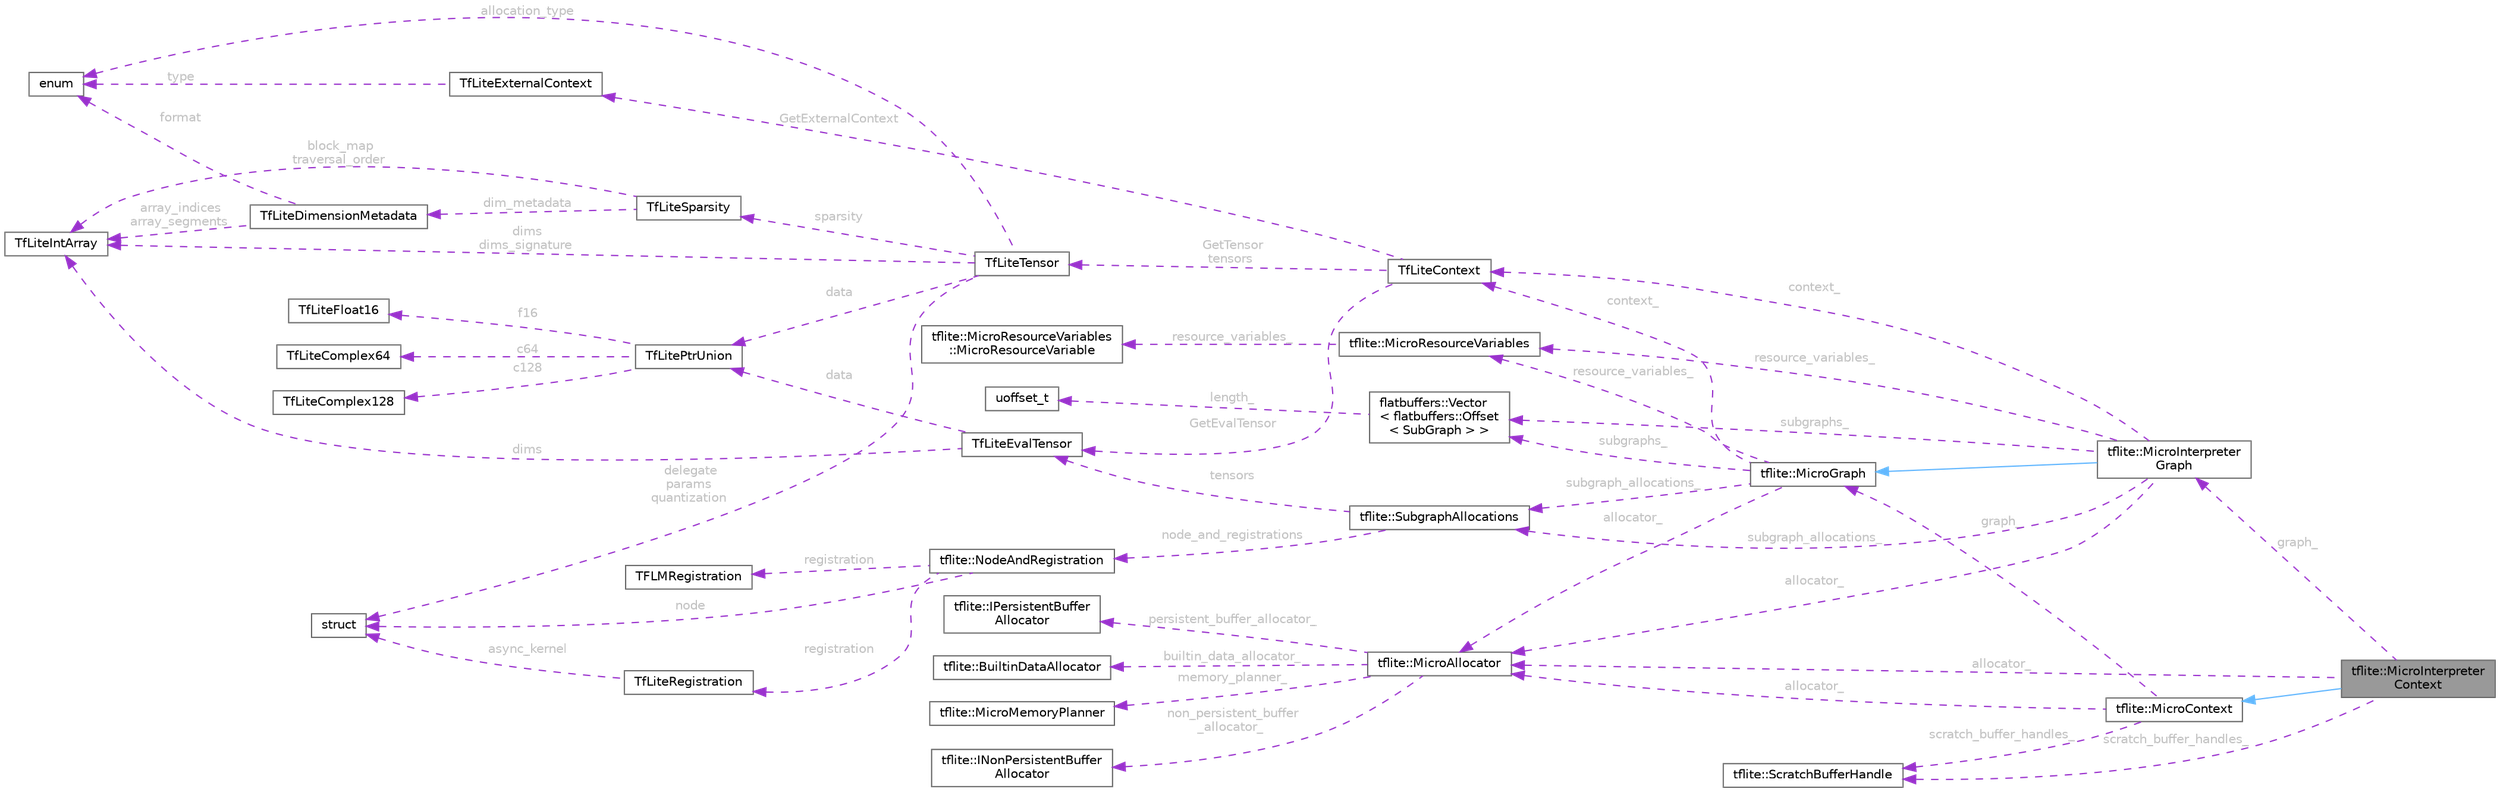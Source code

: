 digraph "tflite::MicroInterpreterContext"
{
 // LATEX_PDF_SIZE
  bgcolor="transparent";
  edge [fontname=Helvetica,fontsize=10,labelfontname=Helvetica,labelfontsize=10];
  node [fontname=Helvetica,fontsize=10,shape=box,height=0.2,width=0.4];
  rankdir="LR";
  Node1 [id="Node000001",label="tflite::MicroInterpreter\lContext",height=0.2,width=0.4,color="gray40", fillcolor="grey60", style="filled", fontcolor="black",tooltip=" "];
  Node2 -> Node1 [id="edge1_Node000001_Node000002",dir="back",color="steelblue1",style="solid",tooltip=" "];
  Node2 [id="Node000002",label="tflite::MicroContext",height=0.2,width=0.4,color="gray40", fillcolor="white", style="filled",URL="$classtflite_1_1_micro_context.html",tooltip=" "];
  Node3 -> Node2 [id="edge2_Node000002_Node000003",dir="back",color="darkorchid3",style="dashed",tooltip=" ",label=" allocator_",fontcolor="grey" ];
  Node3 [id="Node000003",label="tflite::MicroAllocator",height=0.2,width=0.4,color="gray40", fillcolor="white", style="filled",URL="$classtflite_1_1_micro_allocator.html",tooltip=" "];
  Node4 -> Node3 [id="edge3_Node000003_Node000004",dir="back",color="darkorchid3",style="dashed",tooltip=" ",label=" non_persistent_buffer\l_allocator_",fontcolor="grey" ];
  Node4 [id="Node000004",label="tflite::INonPersistentBuffer\lAllocator",height=0.2,width=0.4,color="gray40", fillcolor="white", style="filled",URL="$classtflite_1_1_i_non_persistent_buffer_allocator.html",tooltip=" "];
  Node5 -> Node3 [id="edge4_Node000003_Node000005",dir="back",color="darkorchid3",style="dashed",tooltip=" ",label=" persistent_buffer_allocator_",fontcolor="grey" ];
  Node5 [id="Node000005",label="tflite::IPersistentBuffer\lAllocator",height=0.2,width=0.4,color="gray40", fillcolor="white", style="filled",URL="$classtflite_1_1_i_persistent_buffer_allocator.html",tooltip=" "];
  Node6 -> Node3 [id="edge5_Node000003_Node000006",dir="back",color="darkorchid3",style="dashed",tooltip=" ",label=" builtin_data_allocator_",fontcolor="grey" ];
  Node6 [id="Node000006",label="tflite::BuiltinDataAllocator",height=0.2,width=0.4,color="gray40", fillcolor="white", style="filled",URL="$classtflite_1_1_builtin_data_allocator.html",tooltip=" "];
  Node7 -> Node3 [id="edge6_Node000003_Node000007",dir="back",color="darkorchid3",style="dashed",tooltip=" ",label=" memory_planner_",fontcolor="grey" ];
  Node7 [id="Node000007",label="tflite::MicroMemoryPlanner",height=0.2,width=0.4,color="gray40", fillcolor="white", style="filled",URL="$classtflite_1_1_micro_memory_planner.html",tooltip=" "];
  Node8 -> Node2 [id="edge7_Node000002_Node000008",dir="back",color="darkorchid3",style="dashed",tooltip=" ",label=" graph_",fontcolor="grey" ];
  Node8 [id="Node000008",label="tflite::MicroGraph",height=0.2,width=0.4,color="gray40", fillcolor="white", style="filled",URL="$classtflite_1_1_micro_graph.html",tooltip=" "];
  Node9 -> Node8 [id="edge8_Node000008_Node000009",dir="back",color="darkorchid3",style="dashed",tooltip=" ",label=" context_",fontcolor="grey" ];
  Node9 [id="Node000009",label="TfLiteContext",height=0.2,width=0.4,color="gray40", fillcolor="white", style="filled",URL="$struct_tf_lite_context.html",tooltip=" "];
  Node10 -> Node9 [id="edge9_Node000009_Node000010",dir="back",color="darkorchid3",style="dashed",tooltip=" ",label=" GetTensor\ntensors",fontcolor="grey" ];
  Node10 [id="Node000010",label="TfLiteTensor",height=0.2,width=0.4,color="gray40", fillcolor="white", style="filled",URL="$struct_tf_lite_tensor.html",tooltip=" "];
  Node11 -> Node10 [id="edge10_Node000010_Node000011",dir="back",color="darkorchid3",style="dashed",tooltip=" ",label=" data",fontcolor="grey" ];
  Node11 [id="Node000011",label="TfLitePtrUnion",height=0.2,width=0.4,color="gray40", fillcolor="white", style="filled",URL="$union_tf_lite_ptr_union.html",tooltip=" "];
  Node12 -> Node11 [id="edge11_Node000011_Node000012",dir="back",color="darkorchid3",style="dashed",tooltip=" ",label=" f16",fontcolor="grey" ];
  Node12 [id="Node000012",label="TfLiteFloat16",height=0.2,width=0.4,color="gray40", fillcolor="white", style="filled",URL="$struct_tf_lite_float16.html",tooltip="Half precision data type compatible with the C99 definition."];
  Node13 -> Node11 [id="edge12_Node000011_Node000013",dir="back",color="darkorchid3",style="dashed",tooltip=" ",label=" c64",fontcolor="grey" ];
  Node13 [id="Node000013",label="TfLiteComplex64",height=0.2,width=0.4,color="gray40", fillcolor="white", style="filled",URL="$struct_tf_lite_complex64.html",tooltip="Single-precision complex data type compatible with the C99 definition."];
  Node14 -> Node11 [id="edge13_Node000011_Node000014",dir="back",color="darkorchid3",style="dashed",tooltip=" ",label=" c128",fontcolor="grey" ];
  Node14 [id="Node000014",label="TfLiteComplex128",height=0.2,width=0.4,color="gray40", fillcolor="white", style="filled",URL="$struct_tf_lite_complex128.html",tooltip="Double-precision complex data type compatible with the C99 definition."];
  Node15 -> Node10 [id="edge14_Node000010_Node000015",dir="back",color="darkorchid3",style="dashed",tooltip=" ",label=" dims\ndims_signature",fontcolor="grey" ];
  Node15 [id="Node000015",label="TfLiteIntArray",height=0.2,width=0.4,color="gray40", fillcolor="white", style="filled",URL="$struct_tf_lite_int_array.html",tooltip=" "];
  Node16 -> Node10 [id="edge15_Node000010_Node000016",dir="back",color="darkorchid3",style="dashed",tooltip=" ",label=" delegate\nparams\nquantization",fontcolor="grey" ];
  Node16 [id="Node000016",label="struct",height=0.2,width=0.4,color="gray40", fillcolor="white", style="filled",tooltip=" "];
  Node17 -> Node10 [id="edge16_Node000010_Node000017",dir="back",color="darkorchid3",style="dashed",tooltip=" ",label=" allocation_type",fontcolor="grey" ];
  Node17 [id="Node000017",label="enum",height=0.2,width=0.4,color="gray40", fillcolor="white", style="filled",tooltip=" "];
  Node18 -> Node10 [id="edge17_Node000010_Node000018",dir="back",color="darkorchid3",style="dashed",tooltip=" ",label=" sparsity",fontcolor="grey" ];
  Node18 [id="Node000018",label="TfLiteSparsity",height=0.2,width=0.4,color="gray40", fillcolor="white", style="filled",URL="$struct_tf_lite_sparsity.html",tooltip=" "];
  Node15 -> Node18 [id="edge18_Node000018_Node000015",dir="back",color="darkorchid3",style="dashed",tooltip=" ",label=" block_map\ntraversal_order",fontcolor="grey" ];
  Node19 -> Node18 [id="edge19_Node000018_Node000019",dir="back",color="darkorchid3",style="dashed",tooltip=" ",label=" dim_metadata",fontcolor="grey" ];
  Node19 [id="Node000019",label="TfLiteDimensionMetadata",height=0.2,width=0.4,color="gray40", fillcolor="white", style="filled",URL="$struct_tf_lite_dimension_metadata.html",tooltip="Metadata to encode each dimension in a sparse tensor."];
  Node17 -> Node19 [id="edge20_Node000019_Node000017",dir="back",color="darkorchid3",style="dashed",tooltip=" ",label=" format",fontcolor="grey" ];
  Node15 -> Node19 [id="edge21_Node000019_Node000015",dir="back",color="darkorchid3",style="dashed",tooltip=" ",label=" array_indices\narray_segments",fontcolor="grey" ];
  Node20 -> Node9 [id="edge22_Node000009_Node000020",dir="back",color="darkorchid3",style="dashed",tooltip=" ",label=" GetExternalContext",fontcolor="grey" ];
  Node20 [id="Node000020",label="TfLiteExternalContext",height=0.2,width=0.4,color="gray40", fillcolor="white", style="filled",URL="$struct_tf_lite_external_context.html",tooltip=" "];
  Node17 -> Node20 [id="edge23_Node000020_Node000017",dir="back",color="darkorchid3",style="dashed",tooltip=" ",label=" type",fontcolor="grey" ];
  Node21 -> Node9 [id="edge24_Node000009_Node000021",dir="back",color="darkorchid3",style="dashed",tooltip=" ",label=" GetEvalTensor",fontcolor="grey" ];
  Node21 [id="Node000021",label="TfLiteEvalTensor",height=0.2,width=0.4,color="gray40", fillcolor="white", style="filled",URL="$struct_tf_lite_eval_tensor.html",tooltip=" "];
  Node11 -> Node21 [id="edge25_Node000021_Node000011",dir="back",color="darkorchid3",style="dashed",tooltip=" ",label=" data",fontcolor="grey" ];
  Node15 -> Node21 [id="edge26_Node000021_Node000015",dir="back",color="darkorchid3",style="dashed",tooltip=" ",label=" dims",fontcolor="grey" ];
  Node3 -> Node8 [id="edge27_Node000008_Node000003",dir="back",color="darkorchid3",style="dashed",tooltip=" ",label=" allocator_",fontcolor="grey" ];
  Node22 -> Node8 [id="edge28_Node000008_Node000022",dir="back",color="darkorchid3",style="dashed",tooltip=" ",label=" subgraph_allocations_",fontcolor="grey" ];
  Node22 [id="Node000022",label="tflite::SubgraphAllocations",height=0.2,width=0.4,color="gray40", fillcolor="white", style="filled",URL="$structtflite_1_1_subgraph_allocations.html",tooltip=" "];
  Node23 -> Node22 [id="edge29_Node000022_Node000023",dir="back",color="darkorchid3",style="dashed",tooltip=" ",label=" node_and_registrations",fontcolor="grey" ];
  Node23 [id="Node000023",label="tflite::NodeAndRegistration",height=0.2,width=0.4,color="gray40", fillcolor="white", style="filled",URL="$structtflite_1_1_node_and_registration.html",tooltip=" "];
  Node16 -> Node23 [id="edge30_Node000023_Node000016",dir="back",color="darkorchid3",style="dashed",tooltip=" ",label=" node",fontcolor="grey" ];
  Node24 -> Node23 [id="edge31_Node000023_Node000024",dir="back",color="darkorchid3",style="dashed",tooltip=" ",label=" registration",fontcolor="grey" ];
  Node24 [id="Node000024",label="TfLiteRegistration",height=0.2,width=0.4,color="gray40", fillcolor="white", style="filled",URL="$struct_tf_lite_registration.html",tooltip=" "];
  Node16 -> Node24 [id="edge32_Node000024_Node000016",dir="back",color="darkorchid3",style="dashed",tooltip=" ",label=" async_kernel",fontcolor="grey" ];
  Node25 -> Node23 [id="edge33_Node000023_Node000025",dir="back",color="darkorchid3",style="dashed",tooltip=" ",label=" registration",fontcolor="grey" ];
  Node25 [id="Node000025",label="TFLMRegistration",height=0.2,width=0.4,color="gray40", fillcolor="white", style="filled",URL="$struct_t_f_l_m_registration.html",tooltip=" "];
  Node21 -> Node22 [id="edge34_Node000022_Node000021",dir="back",color="darkorchid3",style="dashed",tooltip=" ",label=" tensors",fontcolor="grey" ];
  Node26 -> Node8 [id="edge35_Node000008_Node000026",dir="back",color="darkorchid3",style="dashed",tooltip=" ",label=" resource_variables_",fontcolor="grey" ];
  Node26 [id="Node000026",label="tflite::MicroResourceVariables",height=0.2,width=0.4,color="gray40", fillcolor="white", style="filled",URL="$classtflite_1_1_micro_resource_variables.html",tooltip=" "];
  Node27 -> Node26 [id="edge36_Node000026_Node000027",dir="back",color="darkorchid3",style="dashed",tooltip=" ",label=" resource_variables_",fontcolor="grey" ];
  Node27 [id="Node000027",label="tflite::MicroResourceVariables\l::MicroResourceVariable",height=0.2,width=0.4,color="gray40", fillcolor="white", style="filled",URL="$structtflite_1_1_micro_resource_variables_1_1_micro_resource_variable.html",tooltip=" "];
  Node28 -> Node8 [id="edge37_Node000008_Node000028",dir="back",color="darkorchid3",style="dashed",tooltip=" ",label=" subgraphs_",fontcolor="grey" ];
  Node28 [id="Node000028",label="flatbuffers::Vector\l\< flatbuffers::Offset\l\< SubGraph \> \>",height=0.2,width=0.4,color="gray40", fillcolor="white", style="filled",URL="$classflatbuffers_1_1_vector.html",tooltip=" "];
  Node29 -> Node28 [id="edge38_Node000028_Node000029",dir="back",color="darkorchid3",style="dashed",tooltip=" ",label=" length_",fontcolor="grey" ];
  Node29 [id="Node000029",label="uoffset_t",height=0.2,width=0.4,color="gray40", fillcolor="white", style="filled",tooltip=" "];
  Node30 -> Node2 [id="edge39_Node000002_Node000030",dir="back",color="darkorchid3",style="dashed",tooltip=" ",label=" scratch_buffer_handles_",fontcolor="grey" ];
  Node30 [id="Node000030",label="tflite::ScratchBufferHandle",height=0.2,width=0.4,color="gray40", fillcolor="white", style="filled",URL="$structtflite_1_1_scratch_buffer_handle.html",tooltip=" "];
  Node3 -> Node1 [id="edge40_Node000001_Node000003",dir="back",color="darkorchid3",style="dashed",tooltip=" ",label=" allocator_",fontcolor="grey" ];
  Node31 -> Node1 [id="edge41_Node000001_Node000031",dir="back",color="darkorchid3",style="dashed",tooltip=" ",label=" graph_",fontcolor="grey" ];
  Node31 [id="Node000031",label="tflite::MicroInterpreter\lGraph",height=0.2,width=0.4,color="gray40", fillcolor="white", style="filled",URL="$classtflite_1_1_micro_interpreter_graph.html",tooltip=" "];
  Node8 -> Node31 [id="edge42_Node000031_Node000008",dir="back",color="steelblue1",style="solid",tooltip=" "];
  Node9 -> Node31 [id="edge43_Node000031_Node000009",dir="back",color="darkorchid3",style="dashed",tooltip=" ",label=" context_",fontcolor="grey" ];
  Node3 -> Node31 [id="edge44_Node000031_Node000003",dir="back",color="darkorchid3",style="dashed",tooltip=" ",label=" allocator_",fontcolor="grey" ];
  Node22 -> Node31 [id="edge45_Node000031_Node000022",dir="back",color="darkorchid3",style="dashed",tooltip=" ",label=" subgraph_allocations_",fontcolor="grey" ];
  Node26 -> Node31 [id="edge46_Node000031_Node000026",dir="back",color="darkorchid3",style="dashed",tooltip=" ",label=" resource_variables_",fontcolor="grey" ];
  Node28 -> Node31 [id="edge47_Node000031_Node000028",dir="back",color="darkorchid3",style="dashed",tooltip=" ",label=" subgraphs_",fontcolor="grey" ];
  Node30 -> Node1 [id="edge48_Node000001_Node000030",dir="back",color="darkorchid3",style="dashed",tooltip=" ",label=" scratch_buffer_handles_",fontcolor="grey" ];
}
